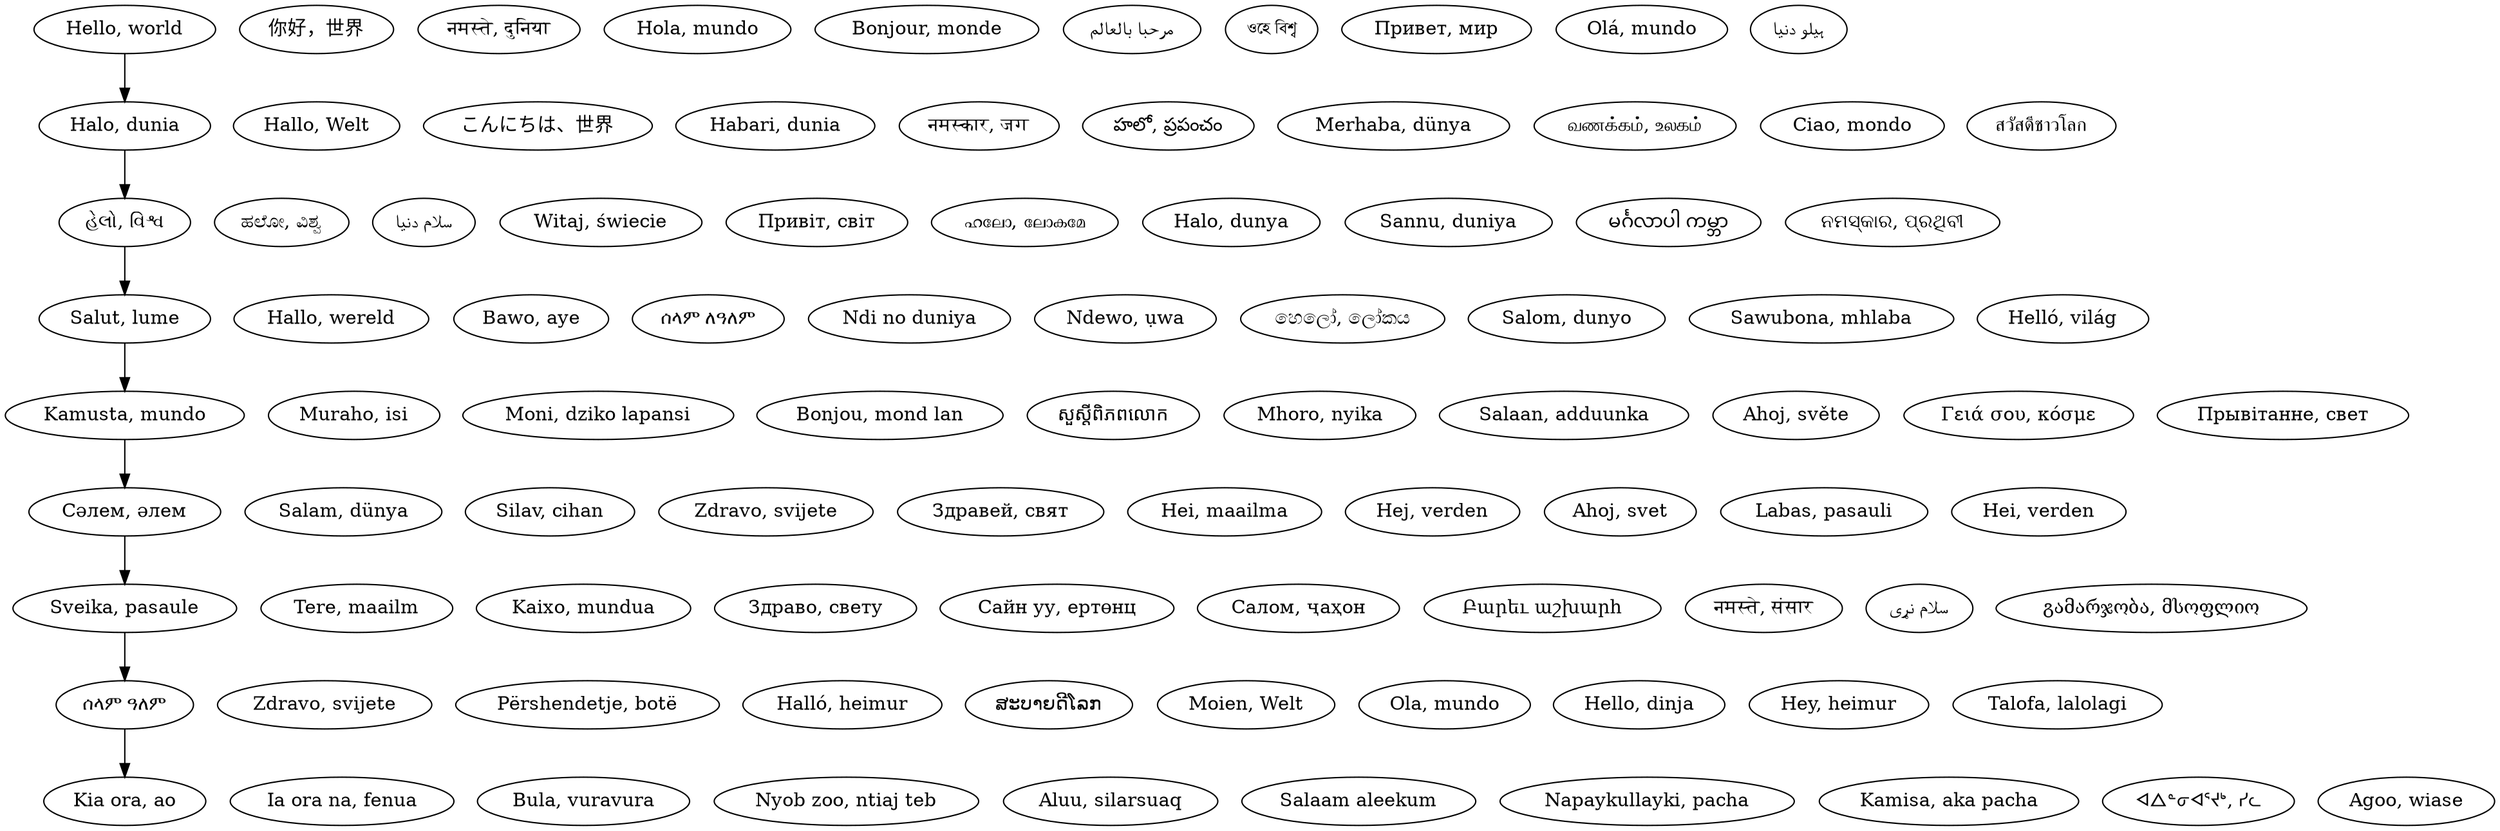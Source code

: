 digraph G {
    {
        rank = same;
        "English"[label="Hello, world"]
        "Mandarin Chinese"[label="你好，世界"]
        "Hindi"[label="नमस्ते, दुनिया"]
        "Spanish"[label="Hola, mundo"]
        "French"[label="Bonjour, monde"]
        "Arabic"[label="مرحبا بالعالم"]
        "Bengali"[label="ওহে বিশ্ব"]
        "Russian"[label="Привет, мир"]
        "Portuguese"[label="Olá, mundo"]
        "Urdu"[label="ہیلو دنیا"]
    }

    {
        rank = same;
        "Indonesian"[label="Halo, dunia"]
        "German"[label="Hallo, Welt"]
        "Japanese"[label="こんにちは、世界"]
        "Swahili"[label="Habari, dunia"]
        "Marathi"[label="नमस्कार, जग"]
        "Telugu"[label="హలో, ప్రపంచం"]
        "Turkish"[label="Merhaba, dünya"]
        "Tamil"[label="வணக்கம், உலகம்"]
        "Italian"[label="Ciao, mondo"]
        "Thai"[label="สวัสดีชาวโลก"]
    }

    {
        rank = same;
        "Gujarati"[label="હેલો, વિશ્વ"]
        "Kannada"[label="ಹಲೋ, ವಿಶ್ವ"]
        "Persian"[label="سلام دنیا"]
        "Polish"[label="Witaj, świecie"]
        "Ukrainian"[label="Привіт, світ"]
        "Malayalam"[label="ഹലോ, ലോകമേ"]
        "Sundanese"[label="Halo, dunya"]
        "Hausa"[label="Sannu, duniya"]
        "Burmese"[label="မင်္ဂလာပါ ကမ္ဘာ"]
        "Oriya"[label="ନମସ୍କାର, ପ୍ରଥିବୀ"]
    }

    {
        rank = same;
        "Romanian"[label="Salut, lume"]
        "Dutch"[label="Hallo, wereld"]
        "Yoruba"[label="Bawo, aye"]
        "Amharic"[label="ሰላም ለዓለም"]
        "Fulani"[label="Ndi no duniya"]
        "Igbo"[label="Ndewo, ụwa"]
        "Sinhala"[label="හෙලෝ, ලෝකය"]
        "Uzbek"[label="Salom, dunyo"]
        "Zulu"[label="Sawubona, mhlaba"]
        "Hungarian"[label="Helló, világ"]
    }

    {
        rank = same;
        "Tagalog"[label="Kamusta, mundo"]
        "Kinyarwanda"[label="Muraho, isi"]
        "Chewa"[label="Moni, dziko lapansi"]
        "Haitian Creole"[label="Bonjou, mond lan"]
        "Khmer"[label="សួស្ដីពិភពលោក"]
        "Shona"[label="Mhoro, nyika"]
        "Somali"[label="Salaan, adduunka"]
        "Czech"[label="Ahoj, světe"]
        "Greek"[label="Γειά σου, κόσμε"]
        "Belarusian"[label="Прывітанне, свет"]
    }

    {
        rank = same;
        "Kazakh"[label="Сәлем, әлем"]
        "Azerbaijani"[label="Salam, dünya"]
        "Kurdish"[label="Silav, cihan"]
        "Serbo-Croatian"[label="Zdravo, svijete"]
        "Bulgarian"[label="Здравей, свят"]
        "Finnish"[label="Hei, maailma"]
        "Danish"[label="Hej, verden"]
        "Slovak"[label="Ahoj, svet"]
        "Lithuanian"[label="Labas, pasauli"]
        "Norwegian"[label="Hei, verden"]
    }

    {
        rank = same;
        "Latvian"[label="Sveika, pasaule"]
        "Estonian"[label="Tere, maailm"]
        "Basque"[label="Kaixo, mundua"]
        "Macedonian"[label="Здраво, свету"]
        "Mongolian"[label="Сайн уу, ертөнц"]
        "Tajik"[label="Салом, ҷаҳон"]
        "Armenian"[label="Բարեւ աշխարհ"]
        "Nepali"[label="नमस्ते, संसार"]
        "Pashto"[label="سلام نړی"]
        "Georgian"[label="გამარჯობა, მსოფლიო"]
    }

    {
        rank = same;
        "Tigrinya"[label="ሰላም ዓለም"]
        "Bosnian"[label="Zdravo, svijete"]
        "Albanian"[label="Përshendetje, botë"]
        "Icelandic"[label="Halló, heimur"]
        "Lao"[label="ສະບາຍດີໂລກ"]
        "Luxembourgish"[label="Moien, Welt"]
        "Galician"[label="Ola, mundo"]
        "Maltese"[label="Hello, dinja"]
        "Faroese"[label="Hey, heimur"]
        "Samoan"[label="Talofa, lalolagi"]
    }

    {
        rank = same;
        "Maori"[label="Kia ora, ao"]
        "Tahitian"[label="Ia ora na, fenua"]
        "Fijian"[label="Bula, vuravura"]
        "Hmong"[label="Nyob zoo, ntiaj teb"]
        "Greenlandic"[label="Aluu, silarsuaq"]
        "Wolof"[label="Salaam aleekum"]
        "Quechua"[label="Napaykullayki, pacha"]
        "Aymara"[label="Kamisa, aka pacha"]
        "Inuktitut"[label="ᐊᐃᓐᓂᐊᕐᔪᒃ, ᓯᓚ"]
        "Twi"[label="Agoo, wiase"]
    }

    // Invisible edges to link clusters logically
    English -> Indonesian
    Indonesian -> Gujarati
    Gujarati -> Romanian
    Romanian -> Tagalog
    Tagalog -> Kazakh
    Kazakh -> Latvian
    Latvian -> Tigrinya
    Tigrinya -> Maori
}
